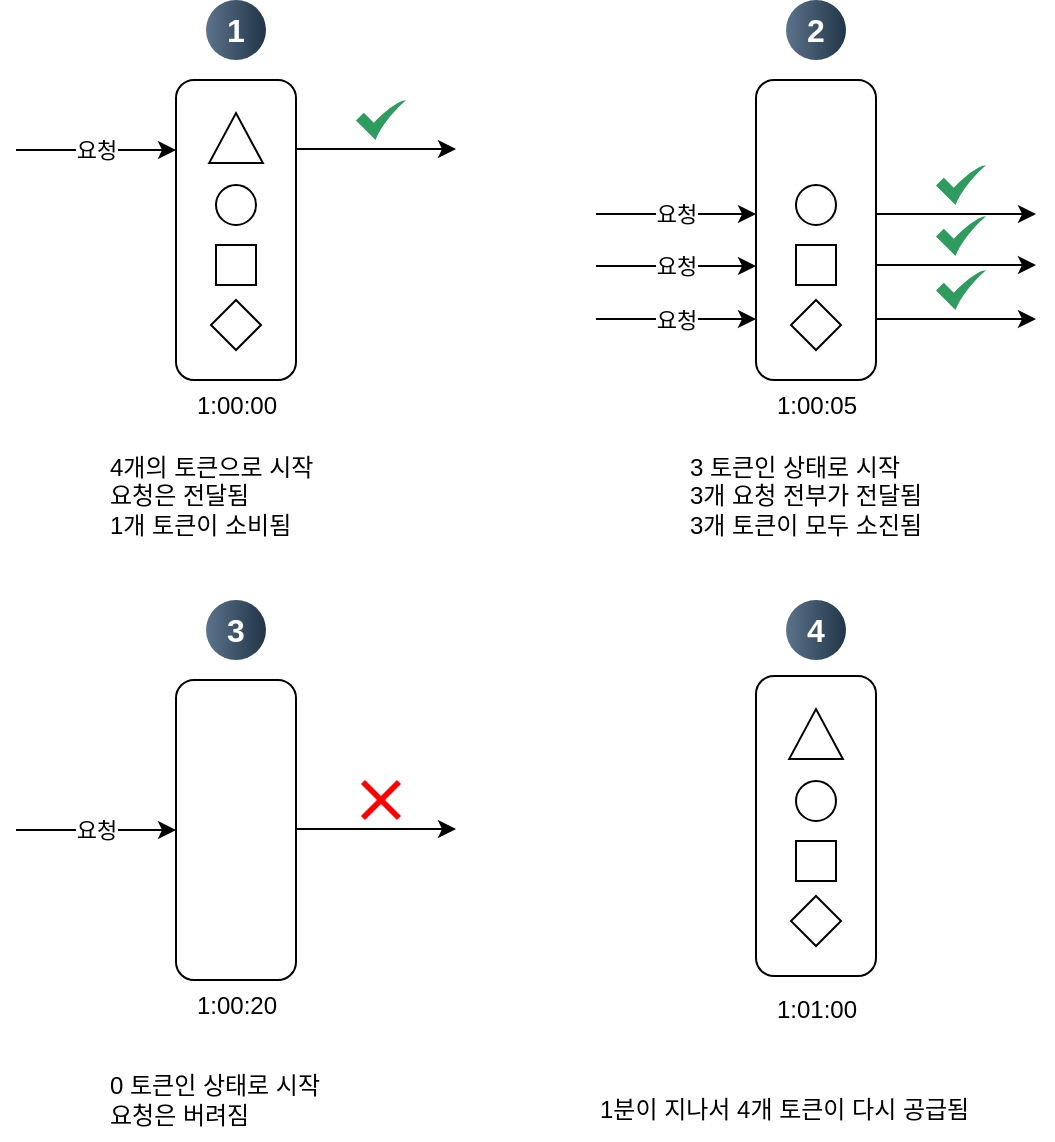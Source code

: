 <mxfile version="26.0.12">
  <diagram name="페이지-1" id="kKhF8IJj3gRglMs37kZ1">
    <mxGraphModel dx="1434" dy="772" grid="1" gridSize="10" guides="1" tooltips="1" connect="1" arrows="1" fold="1" page="1" pageScale="1" pageWidth="827" pageHeight="1169" math="0" shadow="0">
      <root>
        <mxCell id="0" />
        <mxCell id="1" parent="0" />
        <mxCell id="KeWhu9HTnoLwZaDr3WHP-1" value="" style="rounded=1;whiteSpace=wrap;html=1;" vertex="1" parent="1">
          <mxGeometry x="110" y="90" width="60" height="150" as="geometry" />
        </mxCell>
        <mxCell id="KeWhu9HTnoLwZaDr3WHP-2" value="" style="ellipse;whiteSpace=wrap;html=1;" vertex="1" parent="1">
          <mxGeometry x="130" y="142.5" width="20" height="20" as="geometry" />
        </mxCell>
        <mxCell id="KeWhu9HTnoLwZaDr3WHP-3" value="" style="rounded=0;whiteSpace=wrap;html=1;" vertex="1" parent="1">
          <mxGeometry x="130" y="172.5" width="20" height="20" as="geometry" />
        </mxCell>
        <mxCell id="KeWhu9HTnoLwZaDr3WHP-4" value="" style="triangle;whiteSpace=wrap;html=1;rotation=-90;" vertex="1" parent="1">
          <mxGeometry x="127.5" y="105.62" width="25" height="26.88" as="geometry" />
        </mxCell>
        <mxCell id="KeWhu9HTnoLwZaDr3WHP-5" value="" style="rhombus;whiteSpace=wrap;html=1;" vertex="1" parent="1">
          <mxGeometry x="127.5" y="200" width="25" height="25" as="geometry" />
        </mxCell>
        <mxCell id="KeWhu9HTnoLwZaDr3WHP-6" value="요청" style="endArrow=classic;html=1;rounded=0;entryX=0;entryY=0.5;entryDx=0;entryDy=0;" edge="1" parent="1">
          <mxGeometry width="50" height="50" relative="1" as="geometry">
            <mxPoint x="30" y="125" as="sourcePoint" />
            <mxPoint x="110" y="125" as="targetPoint" />
            <mxPoint as="offset" />
          </mxGeometry>
        </mxCell>
        <mxCell id="KeWhu9HTnoLwZaDr3WHP-7" value="" style="endArrow=classic;html=1;rounded=0;entryX=0;entryY=0.5;entryDx=0;entryDy=0;" edge="1" parent="1">
          <mxGeometry width="50" height="50" relative="1" as="geometry">
            <mxPoint x="170" y="124.5" as="sourcePoint" />
            <mxPoint x="250" y="124.5" as="targetPoint" />
          </mxGeometry>
        </mxCell>
        <mxCell id="KeWhu9HTnoLwZaDr3WHP-8" value="" style="sketch=0;html=1;aspect=fixed;strokeColor=none;shadow=0;align=center;fillColor=#2D9C5E;verticalAlign=top;labelPosition=center;verticalLabelPosition=bottom;shape=mxgraph.gcp2.check" vertex="1" parent="1">
          <mxGeometry x="200" y="100" width="25" height="20" as="geometry" />
        </mxCell>
        <mxCell id="KeWhu9HTnoLwZaDr3WHP-9" value="1:00:00" style="text;html=1;align=center;verticalAlign=middle;resizable=0;points=[];autosize=1;strokeColor=none;fillColor=none;" vertex="1" parent="1">
          <mxGeometry x="110" y="238" width="60" height="30" as="geometry" />
        </mxCell>
        <mxCell id="KeWhu9HTnoLwZaDr3WHP-10" value="" style="rounded=1;whiteSpace=wrap;html=1;" vertex="1" parent="1">
          <mxGeometry x="400" y="90" width="60" height="150" as="geometry" />
        </mxCell>
        <mxCell id="KeWhu9HTnoLwZaDr3WHP-11" value="" style="ellipse;whiteSpace=wrap;html=1;" vertex="1" parent="1">
          <mxGeometry x="420" y="142.5" width="20" height="20" as="geometry" />
        </mxCell>
        <mxCell id="KeWhu9HTnoLwZaDr3WHP-12" value="" style="rounded=0;whiteSpace=wrap;html=1;" vertex="1" parent="1">
          <mxGeometry x="420" y="172.5" width="20" height="20" as="geometry" />
        </mxCell>
        <mxCell id="KeWhu9HTnoLwZaDr3WHP-13" value="" style="rhombus;whiteSpace=wrap;html=1;" vertex="1" parent="1">
          <mxGeometry x="417.5" y="200" width="25" height="25" as="geometry" />
        </mxCell>
        <mxCell id="KeWhu9HTnoLwZaDr3WHP-14" value="요청" style="endArrow=classic;html=1;rounded=0;entryX=0;entryY=0.5;entryDx=0;entryDy=0;" edge="1" parent="1">
          <mxGeometry width="50" height="50" relative="1" as="geometry">
            <mxPoint x="320" y="183" as="sourcePoint" />
            <mxPoint x="400" y="183" as="targetPoint" />
            <mxPoint as="offset" />
          </mxGeometry>
        </mxCell>
        <mxCell id="KeWhu9HTnoLwZaDr3WHP-15" value="" style="endArrow=classic;html=1;rounded=0;entryX=0;entryY=0.5;entryDx=0;entryDy=0;" edge="1" parent="1">
          <mxGeometry width="50" height="50" relative="1" as="geometry">
            <mxPoint x="460" y="182.5" as="sourcePoint" />
            <mxPoint x="540" y="182.5" as="targetPoint" />
          </mxGeometry>
        </mxCell>
        <mxCell id="KeWhu9HTnoLwZaDr3WHP-16" value="" style="sketch=0;html=1;aspect=fixed;strokeColor=none;shadow=0;align=center;fillColor=#2D9C5E;verticalAlign=top;labelPosition=center;verticalLabelPosition=bottom;shape=mxgraph.gcp2.check" vertex="1" parent="1">
          <mxGeometry x="490" y="158" width="25" height="20" as="geometry" />
        </mxCell>
        <mxCell id="KeWhu9HTnoLwZaDr3WHP-17" value="1:00:05" style="text;html=1;align=center;verticalAlign=middle;resizable=0;points=[];autosize=1;strokeColor=none;fillColor=none;" vertex="1" parent="1">
          <mxGeometry x="400" y="238" width="60" height="30" as="geometry" />
        </mxCell>
        <mxCell id="KeWhu9HTnoLwZaDr3WHP-18" value="요청" style="endArrow=classic;html=1;rounded=0;entryX=0;entryY=0.5;entryDx=0;entryDy=0;" edge="1" parent="1">
          <mxGeometry width="50" height="50" relative="1" as="geometry">
            <mxPoint x="320" y="157" as="sourcePoint" />
            <mxPoint x="400" y="157" as="targetPoint" />
            <mxPoint as="offset" />
          </mxGeometry>
        </mxCell>
        <mxCell id="KeWhu9HTnoLwZaDr3WHP-19" value="요청" style="endArrow=classic;html=1;rounded=0;entryX=0;entryY=0.5;entryDx=0;entryDy=0;" edge="1" parent="1">
          <mxGeometry width="50" height="50" relative="1" as="geometry">
            <mxPoint x="320" y="209.5" as="sourcePoint" />
            <mxPoint x="400" y="209.5" as="targetPoint" />
            <mxPoint as="offset" />
          </mxGeometry>
        </mxCell>
        <mxCell id="KeWhu9HTnoLwZaDr3WHP-20" value="" style="endArrow=classic;html=1;rounded=0;entryX=0;entryY=0.5;entryDx=0;entryDy=0;" edge="1" parent="1">
          <mxGeometry width="50" height="50" relative="1" as="geometry">
            <mxPoint x="460" y="157" as="sourcePoint" />
            <mxPoint x="540" y="157" as="targetPoint" />
          </mxGeometry>
        </mxCell>
        <mxCell id="KeWhu9HTnoLwZaDr3WHP-21" value="" style="sketch=0;html=1;aspect=fixed;strokeColor=none;shadow=0;align=center;fillColor=#2D9C5E;verticalAlign=top;labelPosition=center;verticalLabelPosition=bottom;shape=mxgraph.gcp2.check" vertex="1" parent="1">
          <mxGeometry x="490" y="132.5" width="25" height="20" as="geometry" />
        </mxCell>
        <mxCell id="KeWhu9HTnoLwZaDr3WHP-22" value="" style="endArrow=classic;html=1;rounded=0;entryX=0;entryY=0.5;entryDx=0;entryDy=0;" edge="1" parent="1">
          <mxGeometry width="50" height="50" relative="1" as="geometry">
            <mxPoint x="460" y="209.5" as="sourcePoint" />
            <mxPoint x="540" y="209.5" as="targetPoint" />
          </mxGeometry>
        </mxCell>
        <mxCell id="KeWhu9HTnoLwZaDr3WHP-23" value="" style="sketch=0;html=1;aspect=fixed;strokeColor=none;shadow=0;align=center;fillColor=#2D9C5E;verticalAlign=top;labelPosition=center;verticalLabelPosition=bottom;shape=mxgraph.gcp2.check" vertex="1" parent="1">
          <mxGeometry x="490" y="185" width="25" height="20" as="geometry" />
        </mxCell>
        <mxCell id="KeWhu9HTnoLwZaDr3WHP-24" value="" style="rounded=1;whiteSpace=wrap;html=1;" vertex="1" parent="1">
          <mxGeometry x="110" y="390" width="60" height="150" as="geometry" />
        </mxCell>
        <mxCell id="KeWhu9HTnoLwZaDr3WHP-25" value="요청" style="endArrow=classic;html=1;rounded=0;entryX=0;entryY=0.5;entryDx=0;entryDy=0;" edge="1" parent="1" target="KeWhu9HTnoLwZaDr3WHP-24">
          <mxGeometry width="50" height="50" relative="1" as="geometry">
            <mxPoint x="30" y="465" as="sourcePoint" />
            <mxPoint x="80" y="457.5" as="targetPoint" />
            <mxPoint as="offset" />
          </mxGeometry>
        </mxCell>
        <mxCell id="KeWhu9HTnoLwZaDr3WHP-26" value="" style="endArrow=classic;html=1;rounded=0;entryX=0;entryY=0.5;entryDx=0;entryDy=0;" edge="1" parent="1">
          <mxGeometry width="50" height="50" relative="1" as="geometry">
            <mxPoint x="170" y="464.5" as="sourcePoint" />
            <mxPoint x="250" y="464.5" as="targetPoint" />
          </mxGeometry>
        </mxCell>
        <mxCell id="KeWhu9HTnoLwZaDr3WHP-27" value="1:00:20" style="text;html=1;align=center;verticalAlign=middle;resizable=0;points=[];autosize=1;strokeColor=none;fillColor=none;" vertex="1" parent="1">
          <mxGeometry x="110" y="538" width="60" height="30" as="geometry" />
        </mxCell>
        <mxCell id="KeWhu9HTnoLwZaDr3WHP-28" value="" style="shape=mxgraph.mockup.markup.redX;fillColor=#ff0000;html=1;shadow=0;whiteSpace=wrap;strokeColor=none;" vertex="1" parent="1">
          <mxGeometry x="202.5" y="440" width="20" height="20" as="geometry" />
        </mxCell>
        <mxCell id="KeWhu9HTnoLwZaDr3WHP-29" value="" style="rounded=1;whiteSpace=wrap;html=1;" vertex="1" parent="1">
          <mxGeometry x="400" y="388" width="60" height="150" as="geometry" />
        </mxCell>
        <mxCell id="KeWhu9HTnoLwZaDr3WHP-30" value="" style="ellipse;whiteSpace=wrap;html=1;" vertex="1" parent="1">
          <mxGeometry x="420" y="440.5" width="20" height="20" as="geometry" />
        </mxCell>
        <mxCell id="KeWhu9HTnoLwZaDr3WHP-31" value="" style="rounded=0;whiteSpace=wrap;html=1;" vertex="1" parent="1">
          <mxGeometry x="420" y="470.5" width="20" height="20" as="geometry" />
        </mxCell>
        <mxCell id="KeWhu9HTnoLwZaDr3WHP-32" value="" style="triangle;whiteSpace=wrap;html=1;rotation=-90;" vertex="1" parent="1">
          <mxGeometry x="417.5" y="403.62" width="25" height="26.88" as="geometry" />
        </mxCell>
        <mxCell id="KeWhu9HTnoLwZaDr3WHP-33" value="" style="rhombus;whiteSpace=wrap;html=1;" vertex="1" parent="1">
          <mxGeometry x="417.5" y="498" width="25" height="25" as="geometry" />
        </mxCell>
        <mxCell id="KeWhu9HTnoLwZaDr3WHP-34" value="1:01:00" style="text;html=1;align=center;verticalAlign=middle;resizable=0;points=[];autosize=1;strokeColor=none;fillColor=none;" vertex="1" parent="1">
          <mxGeometry x="400" y="540" width="60" height="30" as="geometry" />
        </mxCell>
        <mxCell id="KeWhu9HTnoLwZaDr3WHP-35" value="4개의 토큰으로 시작&lt;div&gt;요청은 전달됨&lt;/div&gt;&lt;div&gt;1개 토큰이 소비됨&lt;/div&gt;" style="text;html=1;align=left;verticalAlign=middle;resizable=0;points=[];autosize=1;strokeColor=none;fillColor=none;" vertex="1" parent="1">
          <mxGeometry x="75" y="268" width="130" height="60" as="geometry" />
        </mxCell>
        <mxCell id="KeWhu9HTnoLwZaDr3WHP-36" value="1" style="ellipse;whiteSpace=wrap;html=1;aspect=fixed;rotation=0;gradientColor=#223548;strokeColor=none;gradientDirection=east;fillColor=#5b738b;rounded=0;pointerEvents=0;fontFamily=Helvetica;fontSize=16;fontColor=#FFFFFF;spacingTop=4;spacingBottom=4;spacingLeft=4;spacingRight=4;points=[];fontStyle=1" vertex="1" parent="1">
          <mxGeometry x="125" y="50" width="30" height="30" as="geometry" />
        </mxCell>
        <mxCell id="KeWhu9HTnoLwZaDr3WHP-37" value="2" style="ellipse;whiteSpace=wrap;html=1;aspect=fixed;rotation=0;gradientColor=#223548;strokeColor=none;gradientDirection=east;fillColor=#5b738b;rounded=0;pointerEvents=0;fontFamily=Helvetica;fontSize=16;fontColor=#FFFFFF;spacingTop=4;spacingBottom=4;spacingLeft=4;spacingRight=4;points=[];fontStyle=1" vertex="1" parent="1">
          <mxGeometry x="415" y="50" width="30" height="30" as="geometry" />
        </mxCell>
        <mxCell id="KeWhu9HTnoLwZaDr3WHP-38" value="3" style="ellipse;whiteSpace=wrap;html=1;aspect=fixed;rotation=0;gradientColor=#223548;strokeColor=none;gradientDirection=east;fillColor=#5b738b;rounded=0;pointerEvents=0;fontFamily=Helvetica;fontSize=16;fontColor=#FFFFFF;spacingTop=4;spacingBottom=4;spacingLeft=4;spacingRight=4;points=[];fontStyle=1" vertex="1" parent="1">
          <mxGeometry x="125" y="350" width="30" height="30" as="geometry" />
        </mxCell>
        <mxCell id="KeWhu9HTnoLwZaDr3WHP-39" value="4" style="ellipse;whiteSpace=wrap;html=1;aspect=fixed;rotation=0;gradientColor=#223548;strokeColor=none;gradientDirection=east;fillColor=#5b738b;rounded=0;pointerEvents=0;fontFamily=Helvetica;fontSize=16;fontColor=#FFFFFF;spacingTop=4;spacingBottom=4;spacingLeft=4;spacingRight=4;points=[];fontStyle=1" vertex="1" parent="1">
          <mxGeometry x="415" y="350" width="30" height="30" as="geometry" />
        </mxCell>
        <mxCell id="KeWhu9HTnoLwZaDr3WHP-40" value="3 토큰인 상태로 시작&lt;div&gt;3개 요청 전부가 전달됨&lt;/div&gt;&lt;div&gt;3개 토큰이 모두 소진됨&lt;/div&gt;" style="text;html=1;align=left;verticalAlign=middle;resizable=0;points=[];autosize=1;strokeColor=none;fillColor=none;" vertex="1" parent="1">
          <mxGeometry x="365" y="268" width="150" height="60" as="geometry" />
        </mxCell>
        <mxCell id="KeWhu9HTnoLwZaDr3WHP-41" value="0 토큰인 상태로 시작&lt;div&gt;요청은 버려짐&lt;/div&gt;" style="text;html=1;align=left;verticalAlign=middle;resizable=0;points=[];autosize=1;strokeColor=none;fillColor=none;" vertex="1" parent="1">
          <mxGeometry x="75" y="580" width="140" height="40" as="geometry" />
        </mxCell>
        <mxCell id="KeWhu9HTnoLwZaDr3WHP-42" value="1분이 지나서 4개 토큰이 다시 공급됨" style="text;html=1;align=left;verticalAlign=middle;resizable=0;points=[];autosize=1;strokeColor=none;fillColor=none;" vertex="1" parent="1">
          <mxGeometry x="320" y="590" width="220" height="30" as="geometry" />
        </mxCell>
      </root>
    </mxGraphModel>
  </diagram>
</mxfile>

